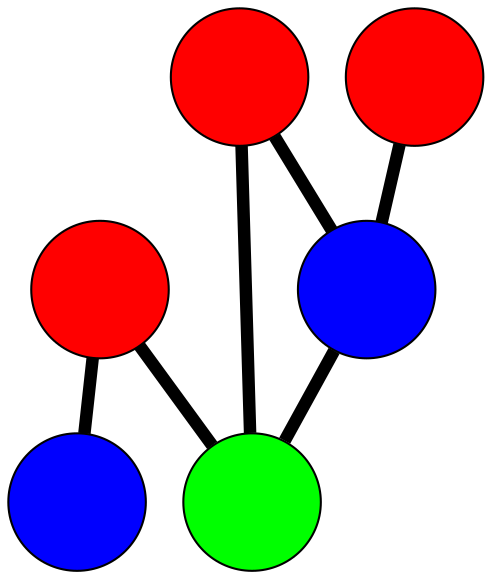 graph G {
	graph [bb="-136.31,-127.51,181.54,194.69",
		overlap=false,
		sep=0.0,
		splines=true
	];
	node [color=black,
		fixedsize=true,
		fontname="Latin Modern Math",
		fontsize=42,
		height=.92,
		label="\N",
		penwidth=1,
		shape=circle,
		width=.92
	];
	edge [color=black,
		penwidth=6,
		style=bold
	];
	0	 [fillcolor=red,
		height=0.91667,
		label="",
		pos="-61.188,79.807",
		style=filled,
		width=0.91667];
	3	 [fillcolor=blue,
		height=0.91667,
		label="",
		pos="-103.31,161.69",
		style=filled,
		width=0.91667];
	0 -- 3	 [pos="-76.395,109.37 -80.213,116.79 -84.309,124.75 -88.126,132.17"];
	5	 [fillcolor=green,
		height=0.91667,
		label="",
		pos="-15.555,-2.2293",
		style=filled,
		width=0.91667];
	0 -- 5	 [pos="-44.971,50.653 -40.667,42.916 -36.02,34.563 -31.72,26.831"];
	1	 [fillcolor=red,
		height=0.91667,
		label="",
		pos="-26.943,-94.505",
		style=filled,
		width=0.91667];
	4	 [fillcolor=blue,
		height=0.91667,
		label="",
		pos="58.453,-58.903",
		style=filled,
		width=0.91667];
	1 -- 4	 [pos="3.887,-81.652 11.722,-78.385 20.136,-74.877 27.955,-71.618"];
	1 -- 5	 [pos="-22.896,-61.712 -21.834,-53.113 -20.69,-43.837 -19.627,-35.227"];
	2	 [fillcolor=red,
		height=0.91667,
		label="",
		pos="148.54,-85.863",
		style=filled,
		width=0.91667];
	2 -- 4	 [pos="116.78,-76.358 108.17,-73.781 98.845,-70.99 90.232,-68.413"];
	4 -- 5	 [pos="32.152,-38.762 25.172,-33.417 17.637,-27.646 10.661,-22.305"];
}
